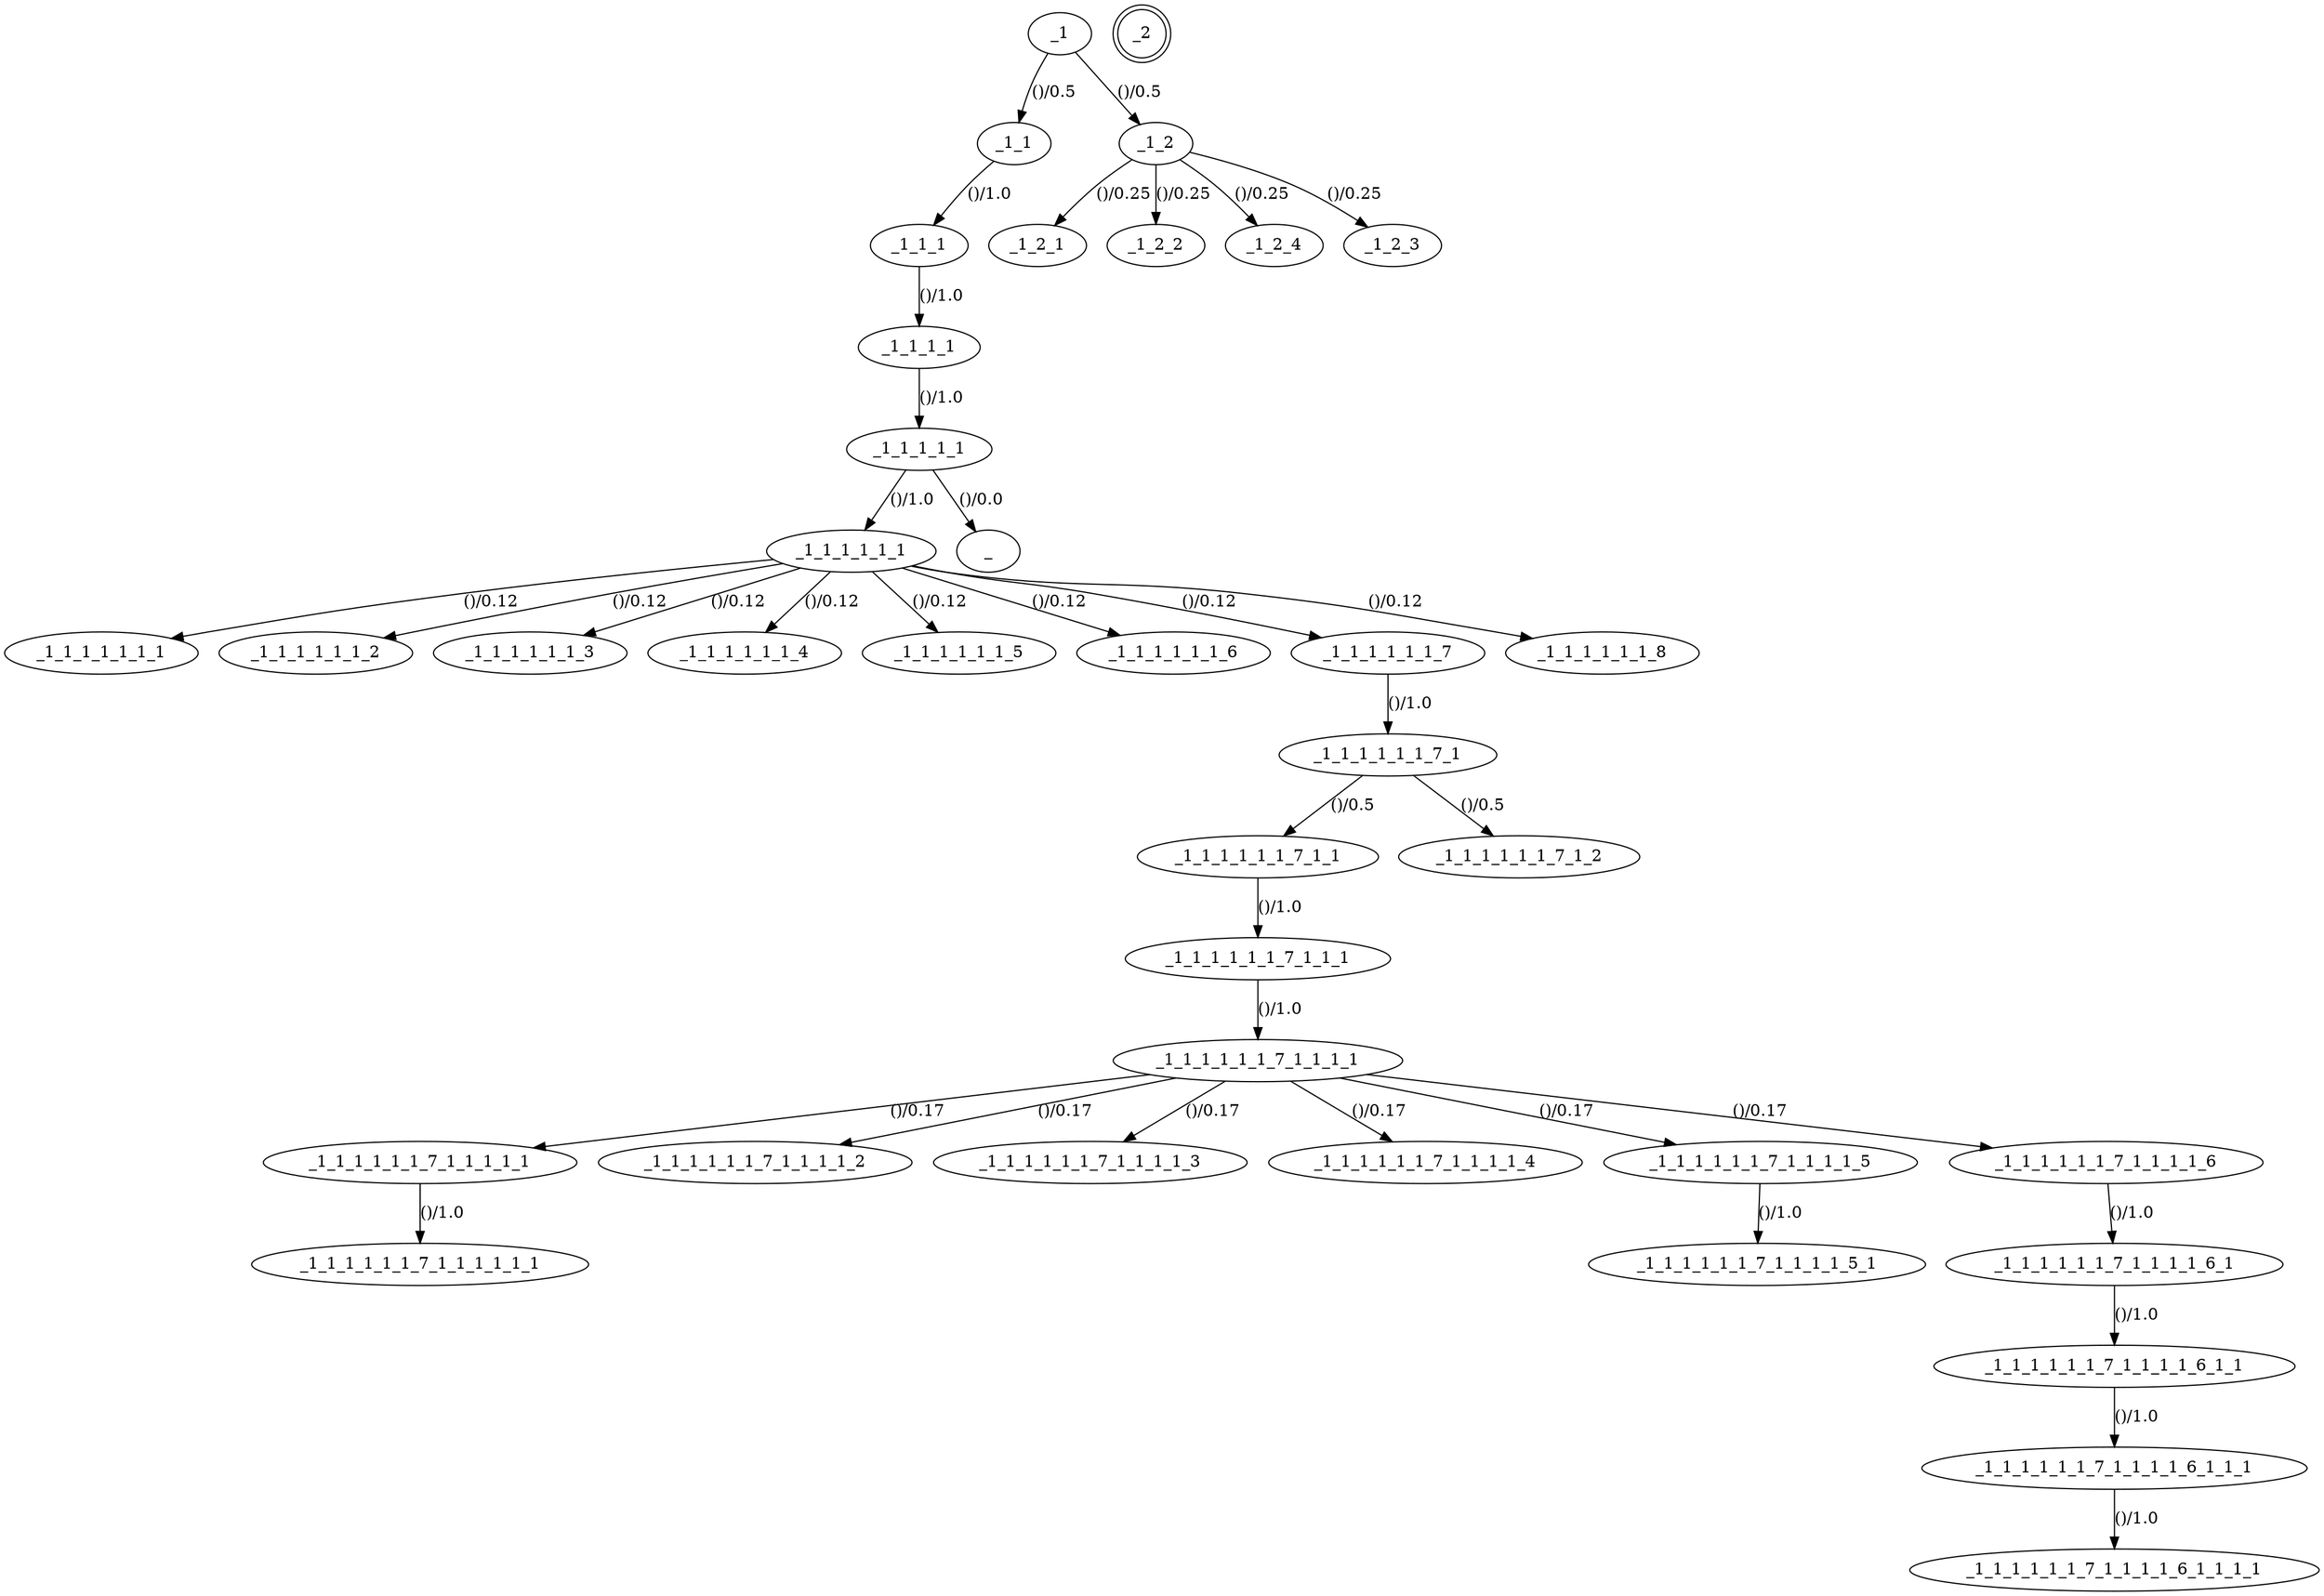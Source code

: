 digraph default_model {
//States
_1
_1_1_1
_1_1
_1_1_1_1
_1_1_1_1_1
_1_1_1_1_1_1
_1_1_1_1_1_1_1
_1_1_1_1_1_1_2
_1_1_1_1_1_1_3
_1_1_1_1_1_1_4
_1_1_1_1_1_1_5
_1_1_1_1_1_1_6
_1_1_1_1_1_1_7
_1_1_1_1_1_1_7_1
_1_1_1_1_1_1_7_1_1
_1_1_1_1_1_1_7_1_1_1
_1_1_1_1_1_1_7_1_1_1_1
_1_1_1_1_1_1_7_1_1_1_1_1
_1_1_1_1_1_1_7_1_1_1_1_2
_1_1_1_1_1_1_7_1_1_1_1_3
_1_1_1_1_1_1_7_1_1_1_1_4
_1_1_1_1_1_1_7_1_1_1_1_5
_1_1_1_1_1_1_7_1_1_1_1_5_1
_1_1_1_1_1_1_7_1_2
_1_2
_1_2_1
_1_2_2
_1_1_1_1_1_1_7_1_1_1_1_1_1
_1_1_1_1_1_1_7_1_1_1_1_6
_1_1_1_1_1_1_7_1_1_1_1_6_1
_1_2_4
_1_2_3
_1_1_1_1_1_1_7_1_1_1_1_6_1_1
_1_1_1_1_1_1_7_1_1_1_1_6_1_1_1
_1_1_1_1_1_1_7_1_1_1_1_6_1_1_1_1
_1_1_1_1_1_1_8
_2[shape = "doublecircle"]
//Transitions
_1 -> _1_1[ label = "()/0.5", probability = "0.5", set_guard = "(u'', u'')", check_guard = "(u'', u'')", edge_id = "fc549930-c01f-11e5-bdbc-a94980e8de8d"]
_1_1 -> _1_1_1[ label = "()/1.0", probability = "1.0", set_guard = "(u'', u'')", check_guard = "(u'', u'')", edge_id = "fe4879ee-c01f-11e5-8b18-a94980e8de8d"]
_1_1_1 -> _1_1_1_1[ label = "()/1.0", probability = "1.0", set_guard = "(u'', u'')", check_guard = "(u'', u'')", edge_id = "ac323121-c02d-11e5-8503-a94980e8de8d"]
_1_1_1_1 -> _1_1_1_1_1[ label = "()/1.0", probability = "1.0", set_guard = "(u'', u'')", check_guard = "(u'', u'')", edge_id = "2e873671-c02e-11e5-a260-a94980e8de8d"]
_1_1_1_1_1 -> _1_1_1_1_1_1[ label = "()/1.0", probability = "1.0", set_guard = "(u'', u'')", check_guard = "(u'', u'')", edge_id = "fa83d631-c032-11e5-aabc-a94980e8de8d"]
_1_1_1_1_1_1 -> _1_1_1_1_1_1_1[ label = "()/0.12", probability = "0.125", set_guard = "(u'', u'')", check_guard = "(u'', u'')", edge_id = "8bbcdc9f-c038-11e5-88a6-a94980e8de8d"]
_1_1_1_1_1_1 -> _1_1_1_1_1_1_2[ label = "()/0.12", probability = "0.125", set_guard = "(u'', u'')", check_guard = "(u'', u'')", edge_id = "e2cac7ef-c038-11e5-b7d3-a94980e8de8d"]
_1_1_1_1_1_1 -> _1_1_1_1_1_1_3[ label = "()/0.12", probability = "0.125", set_guard = "(u'', u'')", check_guard = "(u'', u'')", edge_id = "0b82f9ae-c039-11e5-b3ff-a94980e8de8d"]
_1_1_1_1_1_1 -> _1_1_1_1_1_1_4[ label = "()/0.12", probability = "0.125", set_guard = "(u'', u'')", check_guard = "(u'', u'')", edge_id = "3bceb6e2-c039-11e5-9122-a94980e8de8d"]
_1_1_1_1_1_1 -> _1_1_1_1_1_1_5[ label = "()/0.12", probability = "0.125", set_guard = "(u'', u'')", check_guard = "(u'', u'')", edge_id = "fdcfa1a1-c039-11e5-8b14-a94980e8de8d"]
_1_1_1_1_1_1 -> _1_1_1_1_1_1_6[ label = "()/0.12", probability = "0.125", set_guard = "(u'', u'')", check_guard = "(u'', u'')", edge_id = "ff775e30-c039-11e5-93ba-a94980e8de8d"]
_1_1_1_1_1_1 -> _1_1_1_1_1_1_7[ label = "()/0.12", probability = "0.125", set_guard = "(u'', u'')", check_guard = "(u'', u'')", edge_id = "01636f5f-c03d-11e5-94c1-a94980e8de8d"]
_1_1_1_1_1_1_7 -> _1_1_1_1_1_1_7_1[ label = "()/1.0", probability = "1.0", set_guard = "(u'', u'')", check_guard = "(u'', u'')", edge_id = "63c5beb1-c03d-11e5-986f-a94980e8de8d"]
_1_1_1_1_1_1_7_1 -> _1_1_1_1_1_1_7_1_1[ label = "()/0.5", probability = "0.5", set_guard = "(u'', u'')", check_guard = "(u'', u'')", edge_id = "81ed66c1-c03f-11e5-b923-a94980e8de8d"]
_1_1_1_1_1_1_7_1_1 -> _1_1_1_1_1_1_7_1_1_1[ label = "()/1.0", probability = "1.0", set_guard = "(u'', u'')", check_guard = "(u'', u'')", edge_id = "80083690-c040-11e5-a873-a94980e8de8d"]
_1_1_1_1_1_1_7_1_1_1 -> _1_1_1_1_1_1_7_1_1_1_1[ label = "()/1.0", probability = "1.0", set_guard = "(u'', u'')", check_guard = "(u'', u'')", edge_id = "110f70e2-c041-11e5-8143-a94980e8de8d"]
_1_1_1_1_1_1_7_1_1_1_1 -> _1_1_1_1_1_1_7_1_1_1_1_1[ label = "()/0.17", probability = "0.166666666667", set_guard = "(u'', u'')", check_guard = "(u'', u'')", edge_id = "cb99f522-c041-11e5-8451-a94980e8de8d"]
_1_1_1_1_1_1_7_1_1_1_1 -> _1_1_1_1_1_1_7_1_1_1_1_2[ label = "()/0.17", probability = "0.166666666667", set_guard = "(u'', u'')", check_guard = "(u'', u'')", edge_id = "018954a1-c042-11e5-88d0-a94980e8de8d"]
_1_1_1_1_1_1_7_1_1_1_1 -> _1_1_1_1_1_1_7_1_1_1_1_3[ label = "()/0.17", probability = "0.166666666667", set_guard = "(u'', u'')", check_guard = "(u'', u'')", edge_id = "2f99eede-c042-11e5-a975-a94980e8de8d"]
_1_1_1_1_1_1_7_1_1_1_1 -> _1_1_1_1_1_1_7_1_1_1_1_4[ label = "()/0.17", probability = "0.166666666667", set_guard = "(u'', u'')", check_guard = "(u'', u'')", edge_id = "59dcb841-c042-11e5-a3d8-a94980e8de8d"]
_1_1_1_1_1_1_7_1_1_1_1 -> _1_1_1_1_1_1_7_1_1_1_1_5[ label = "()/0.17", probability = "0.166666666667", set_guard = "(u'', u'')", check_guard = "(u'', u'')", edge_id = "9ddb07e2-c042-11e5-a824-a94980e8de8d"]
_1_1_1_1_1_1_7_1_1_1_1_5 -> _1_1_1_1_1_1_7_1_1_1_1_5_1[ label = "()/1.0", probability = "1.0", set_guard = "(u'', u'')", check_guard = "(u'', u'')", edge_id = "a6ca075e-c0c0-11e5-bbbb-a94980e8de8d"]
_1_1_1_1_1_1_7_1 -> _1_1_1_1_1_1_7_1_2[ label = "()/0.5", probability = "0.5", set_guard = "(u'', u'')", check_guard = "(u'', u'')", edge_id = "90f4aa10-c0c2-11e5-9162-a94980e8de8d"]
_1_2 -> _1_2_1[ label = "()/0.25", probability = "0.25", set_guard = "(u'', u'')", check_guard = "(u'', u'')", edge_id = "b18e8770-c5a2-11e5-922c-2c600cd4c6d7"]
_1_1_1_1_1_1_7_1_1_1_1_1 -> _1_1_1_1_1_1_7_1_1_1_1_1_1[ label = "()/1.0", probability = "1.0", set_guard = "(u'', u'')", check_guard = "(u'', u'')", edge_id = "2f5d7d41-c8b5-11e5-b5b1-00247e035201"]
_1_1_1_1_1_1_7_1_1_1_1 -> _1_1_1_1_1_1_7_1_1_1_1_6[ label = "()/0.17", probability = "0.166666666667", set_guard = "(u'', u'')", check_guard = "(u'', u'')", edge_id = "63b998ef-c8bd-11e5-b359-00247e035201"]
_1_1_1_1_1_1_7_1_1_1_1_6 -> _1_1_1_1_1_1_7_1_1_1_1_6_1[ label = "()/1.0", probability = "1.0", set_guard = "(u'', u'')", check_guard = "(u'', u'')", edge_id = "b40472c1-c8be-11e5-b9d2-00247e035201"]
_1 -> _1_2[ label = "()/0.5", probability = "0.5", set_guard = "(u'', u'')", check_guard = "(u'', u'')", edge_id = "d7b9c1e1-c975-11e5-b0eb-a94980e8de8d"]
_1_2 -> _1_2_2[ label = "()/0.25", probability = "0.25", set_guard = "(u'', u'')", check_guard = "(u'', u'')", edge_id = "dfcd2bb0-c975-11e5-99fe-a94980e8de8d"]
_1_2 -> _1_2_3[ label = "()/0.25", probability = "0.25", set_guard = "(u'', u'')", check_guard = "(u'', u'')", edge_id = "452f3561-cc06-11e5-b6e7-2c600cd4c6d7"]
_1_2 -> _1_2_4[ label = "()/0.25", probability = "0.25", set_guard = "(u'', u'')", check_guard = "(u'', u'')", edge_id = "4f354770-cc06-11e5-a75f-2c600cd4c6d7"]
_1_1_1_1_1_1_7_1_1_1_1_6_1 -> _1_1_1_1_1_1_7_1_1_1_1_6_1_1[ label = "()/1.0", probability = "1.0", set_guard = "(u'', u'')", check_guard = "(u'', u'')", edge_id = "6bf28cd0-cef7-11e5-9913-00247e035201"]
_1_1_1_1_1_1_7_1_1_1_1_6_1_1 -> _1_1_1_1_1_1_7_1_1_1_1_6_1_1_1[ label = "()/1.0", probability = "1.0", set_guard = "(u'', u'')", check_guard = "(u'', u'')", edge_id = "9f1c66de-cefb-11e5-a00b-00247e035201"]
_1_1_1_1_1_1_7_1_1_1_1_6_1_1_1 -> _1_1_1_1_1_1_7_1_1_1_1_6_1_1_1_1[ label = "()/1.0", probability = "1.0", set_guard = "(u'', u'')", check_guard = "(u'', u'')", edge_id = "00ff892f-cefe-11e5-aa50-00247e035201"]
_1_1_1_1_1_1 -> _1_1_1_1_1_1_8[ label = "()/0.12", probability = "0.125", set_guard = "(u'', u'')", check_guard = "(u'', u'')", edge_id = "a8bba2d1-d3c7-11e5-a00d-00247e035201"]
_1_1_1_1_1 -> _[ label = "()/0.0", probability = "0.0", set_guard = "('', '')", check_guard = "('', '')", edge_id = "b9445cd2-d3d8-11e5-950c-00247e035201"]
}